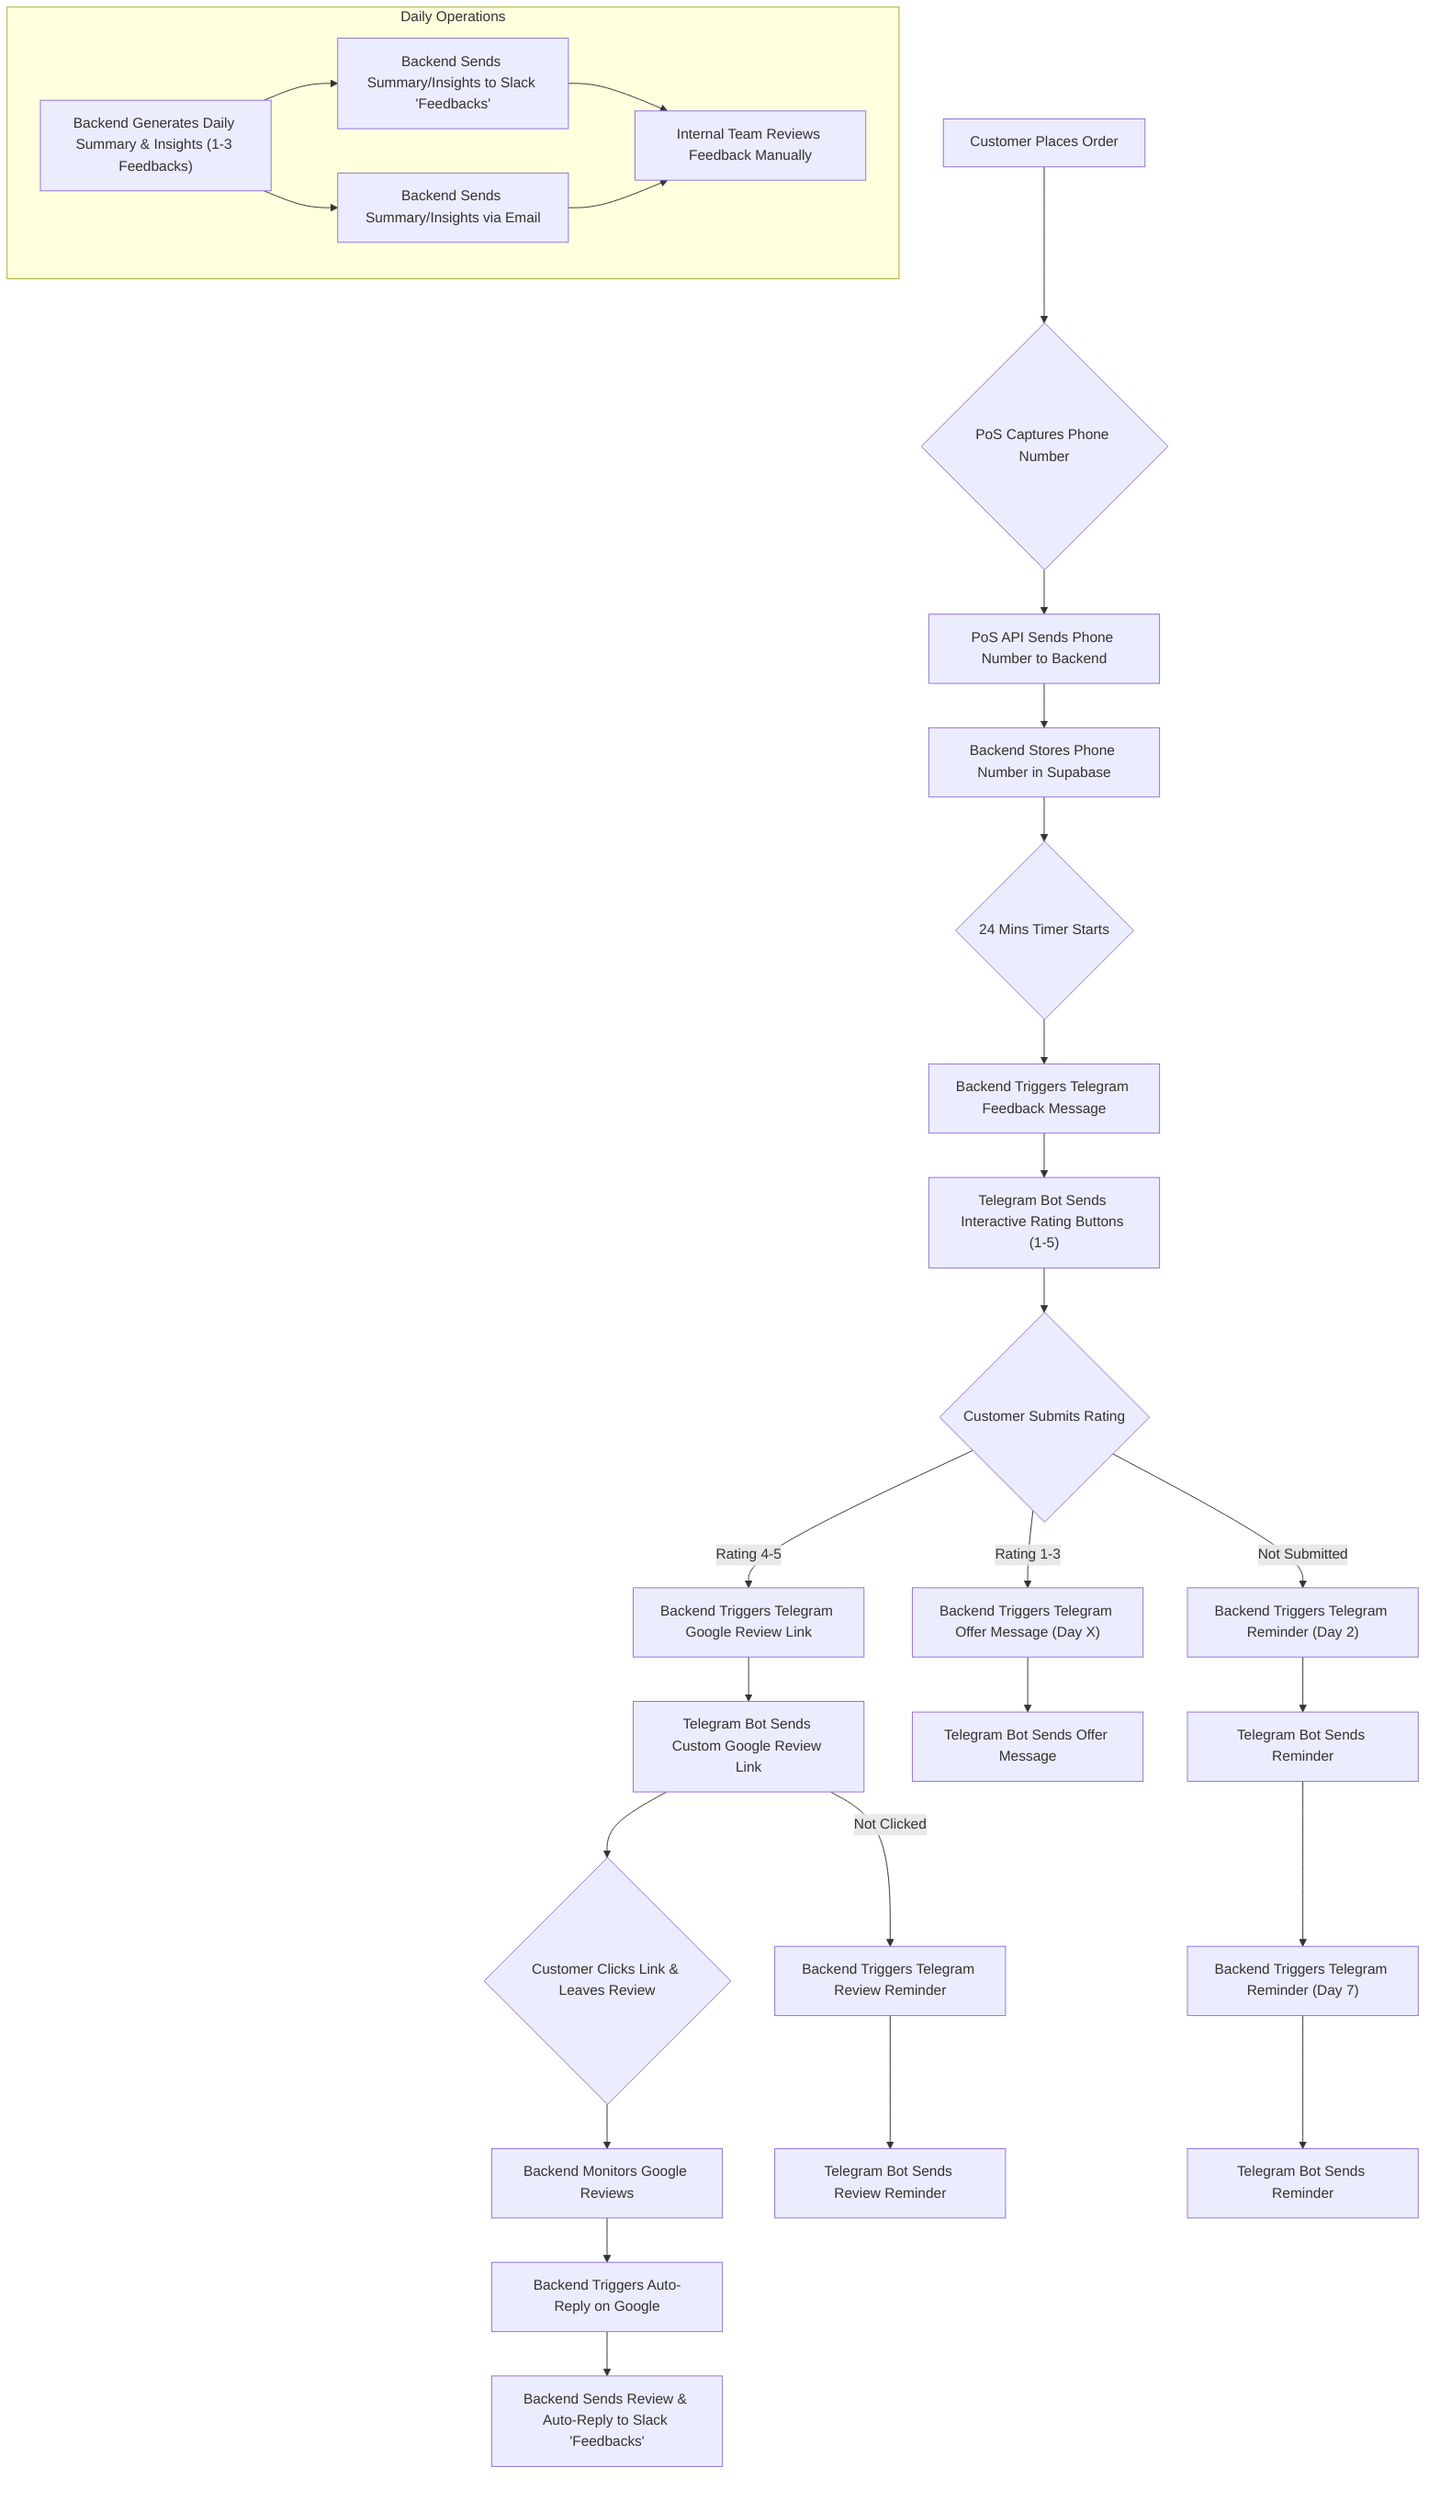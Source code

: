 graph TD
    A["Customer Places Order"] --> B{"PoS Captures Phone Number"};
    B --> C["PoS API Sends Phone Number to Backend"];
    C --> D["Backend Stores Phone Number in Supabase"];
    D --> E{"24 Mins Timer Starts"};
    E --> F["Backend Triggers Telegram Feedback Message"];
    F --> G["Telegram Bot Sends Interactive Rating Buttons (1-5)"];
    G --> H{"Customer Submits Rating"};

    H -- "Rating 4-5" --> I["Backend Triggers Telegram Google Review Link"];
    I --> J["Telegram Bot Sends Custom Google Review Link"];
    J --> K{"Customer Clicks Link & Leaves Review"};
    K --> L["Backend Monitors Google Reviews"];
    L --> M["Backend Triggers Auto-Reply on Google"];
    M --> N["Backend Sends Review & Auto-Reply to Slack 'Feedbacks'"];
    
    H -- "Rating 1-3" --> O["Backend Triggers Telegram Offer Message (Day X)"];
    O --> P["Telegram Bot Sends Offer Message"];

    H -- "Not Submitted" --> Q["Backend Triggers Telegram Reminder (Day 2)"];
    Q --> R["Telegram Bot Sends Reminder"];
    R --> S["Backend Triggers Telegram Reminder (Day 7)"];
    S --> T["Telegram Bot Sends Reminder"];

    subgraph "Daily Operations"
        U["Backend Generates Daily Summary & Insights (1-3 Feedbacks)"] --> V["Backend Sends Summary/Insights to Slack 'Feedbacks'"];
        U --> W["Backend Sends Summary/Insights via Email"];
        V & W --> X["Internal Team Reviews Feedback Manually"];
    end

    J -- "Not Clicked" --> Y["Backend Triggers Telegram Review Reminder"];
    Y --> Z["Telegram Bot Sends Review Reminder"];